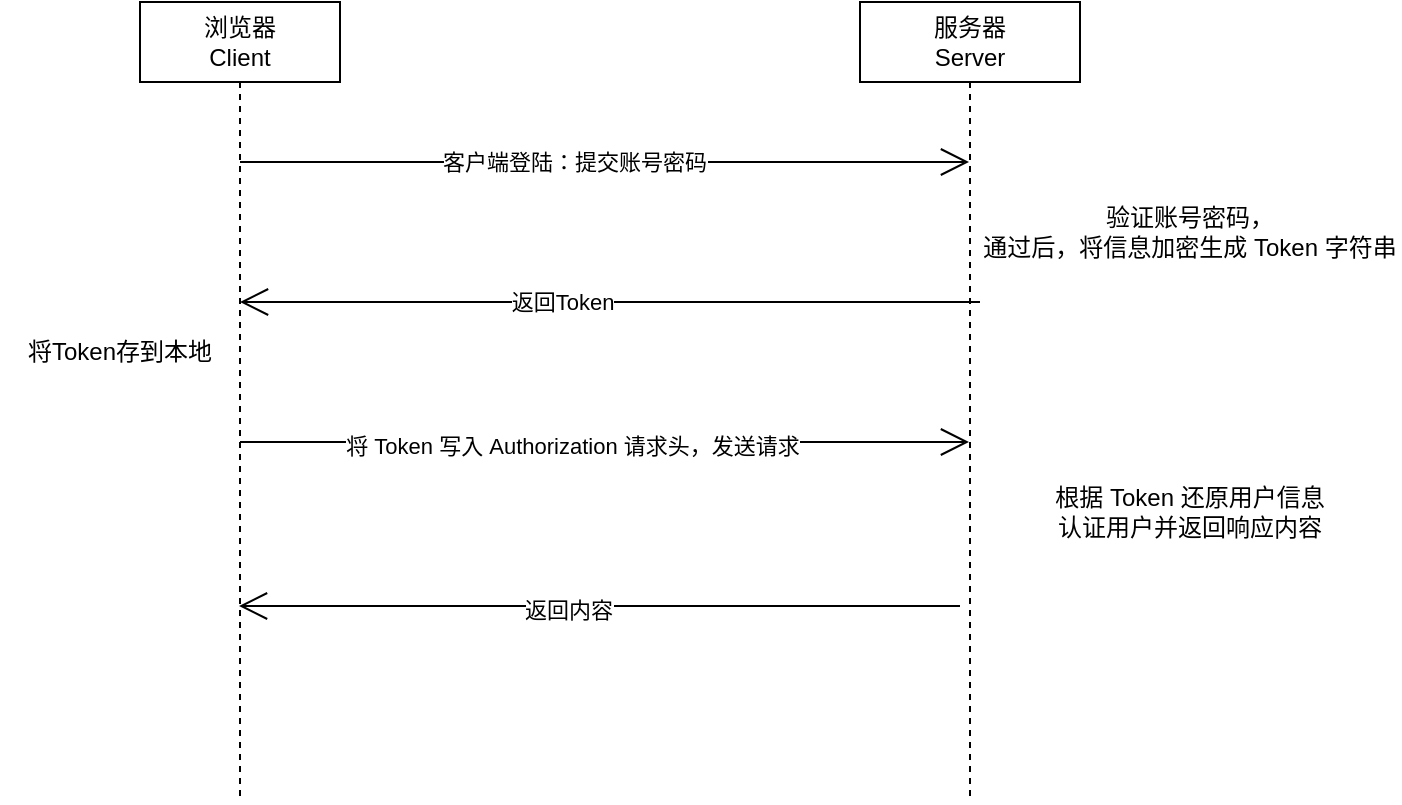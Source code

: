 <mxfile version="20.8.13" type="github">
  <diagram name="第 1 页" id="8PSfJCVUOewv3pro0tro">
    <mxGraphModel dx="1397" dy="754" grid="1" gridSize="10" guides="1" tooltips="1" connect="1" arrows="1" fold="1" page="1" pageScale="1" pageWidth="827" pageHeight="1169" math="0" shadow="0">
      <root>
        <mxCell id="0" />
        <mxCell id="1" parent="0" />
        <mxCell id="BC7-vODCwmIqjM0puwEn-3" value="浏览器&lt;br style=&quot;border-color: var(--border-color);&quot;&gt;Client" style="shape=umlLifeline;perimeter=lifelinePerimeter;whiteSpace=wrap;html=1;container=1;collapsible=0;recursiveResize=0;outlineConnect=0;" vertex="1" parent="1">
          <mxGeometry x="140" y="200" width="100" height="400" as="geometry" />
        </mxCell>
        <mxCell id="BC7-vODCwmIqjM0puwEn-6" value="" style="endArrow=open;endFill=1;endSize=12;html=1;rounded=0;" edge="1" parent="BC7-vODCwmIqjM0puwEn-3" target="BC7-vODCwmIqjM0puwEn-4">
          <mxGeometry width="160" relative="1" as="geometry">
            <mxPoint x="50" y="80" as="sourcePoint" />
            <mxPoint x="210" y="80" as="targetPoint" />
          </mxGeometry>
        </mxCell>
        <mxCell id="BC7-vODCwmIqjM0puwEn-7" value="客户端登陆：提交账号密码" style="edgeLabel;html=1;align=center;verticalAlign=middle;resizable=0;points=[];" vertex="1" connectable="0" parent="BC7-vODCwmIqjM0puwEn-6">
          <mxGeometry x="-0.086" relative="1" as="geometry">
            <mxPoint as="offset" />
          </mxGeometry>
        </mxCell>
        <mxCell id="BC7-vODCwmIqjM0puwEn-20" value="" style="endArrow=open;endFill=1;endSize=12;html=1;rounded=0;" edge="1" parent="BC7-vODCwmIqjM0puwEn-3" target="BC7-vODCwmIqjM0puwEn-4">
          <mxGeometry width="160" relative="1" as="geometry">
            <mxPoint x="50" y="220" as="sourcePoint" />
            <mxPoint x="210" y="220" as="targetPoint" />
          </mxGeometry>
        </mxCell>
        <mxCell id="BC7-vODCwmIqjM0puwEn-21" value="将&amp;nbsp;Token&amp;nbsp;写入&amp;nbsp;Authorization&amp;nbsp;请求头，发送请求" style="edgeLabel;html=1;align=center;verticalAlign=middle;resizable=0;points=[];" vertex="1" connectable="0" parent="BC7-vODCwmIqjM0puwEn-20">
          <mxGeometry x="-0.093" y="-2" relative="1" as="geometry">
            <mxPoint as="offset" />
          </mxGeometry>
        </mxCell>
        <mxCell id="BC7-vODCwmIqjM0puwEn-4" value="服务器&lt;br style=&quot;border-color: var(--border-color);&quot;&gt;Server" style="shape=umlLifeline;perimeter=lifelinePerimeter;whiteSpace=wrap;html=1;container=1;collapsible=0;recursiveResize=0;outlineConnect=0;" vertex="1" parent="1">
          <mxGeometry x="500" y="200" width="110" height="400" as="geometry" />
        </mxCell>
        <mxCell id="BC7-vODCwmIqjM0puwEn-16" value="" style="endArrow=open;endFill=1;endSize=12;html=1;rounded=0;" edge="1" parent="BC7-vODCwmIqjM0puwEn-4" target="BC7-vODCwmIqjM0puwEn-3">
          <mxGeometry width="160" relative="1" as="geometry">
            <mxPoint x="60" y="150" as="sourcePoint" />
            <mxPoint x="220" y="150" as="targetPoint" />
          </mxGeometry>
        </mxCell>
        <mxCell id="BC7-vODCwmIqjM0puwEn-17" value="返回Token" style="edgeLabel;html=1;align=center;verticalAlign=middle;resizable=0;points=[];" vertex="1" connectable="0" parent="BC7-vODCwmIqjM0puwEn-16">
          <mxGeometry x="0.138" y="-4" relative="1" as="geometry">
            <mxPoint x="1" y="4" as="offset" />
          </mxGeometry>
        </mxCell>
        <mxCell id="BC7-vODCwmIqjM0puwEn-24" value="" style="endArrow=open;endFill=1;endSize=12;html=1;rounded=0;" edge="1" parent="BC7-vODCwmIqjM0puwEn-4">
          <mxGeometry width="160" relative="1" as="geometry">
            <mxPoint x="50" y="302" as="sourcePoint" />
            <mxPoint x="-310.5" y="302" as="targetPoint" />
          </mxGeometry>
        </mxCell>
        <mxCell id="BC7-vODCwmIqjM0puwEn-25" value="返回内容" style="edgeLabel;html=1;align=center;verticalAlign=middle;resizable=0;points=[];" vertex="1" connectable="0" parent="BC7-vODCwmIqjM0puwEn-24">
          <mxGeometry x="0.086" y="2" relative="1" as="geometry">
            <mxPoint as="offset" />
          </mxGeometry>
        </mxCell>
        <mxCell id="BC7-vODCwmIqjM0puwEn-14" value="验证账号密码，&lt;br&gt;通过后，将信息加密生成 Token&amp;nbsp;字符串" style="text;html=1;strokeColor=none;fillColor=none;align=center;verticalAlign=middle;whiteSpace=wrap;rounded=0;" vertex="1" parent="1">
          <mxGeometry x="560" y="300" width="210" height="30" as="geometry" />
        </mxCell>
        <mxCell id="BC7-vODCwmIqjM0puwEn-18" value="将Token存到本地" style="text;html=1;strokeColor=none;fillColor=none;align=center;verticalAlign=middle;whiteSpace=wrap;rounded=0;" vertex="1" parent="1">
          <mxGeometry x="70" y="360" width="120" height="30" as="geometry" />
        </mxCell>
        <mxCell id="BC7-vODCwmIqjM0puwEn-22" value="根据&amp;nbsp;Token&amp;nbsp;还原用户信息&lt;br&gt;认证用户并返回响应内容" style="text;html=1;strokeColor=none;fillColor=none;align=center;verticalAlign=middle;whiteSpace=wrap;rounded=0;" vertex="1" parent="1">
          <mxGeometry x="560" y="440" width="210" height="30" as="geometry" />
        </mxCell>
      </root>
    </mxGraphModel>
  </diagram>
</mxfile>
